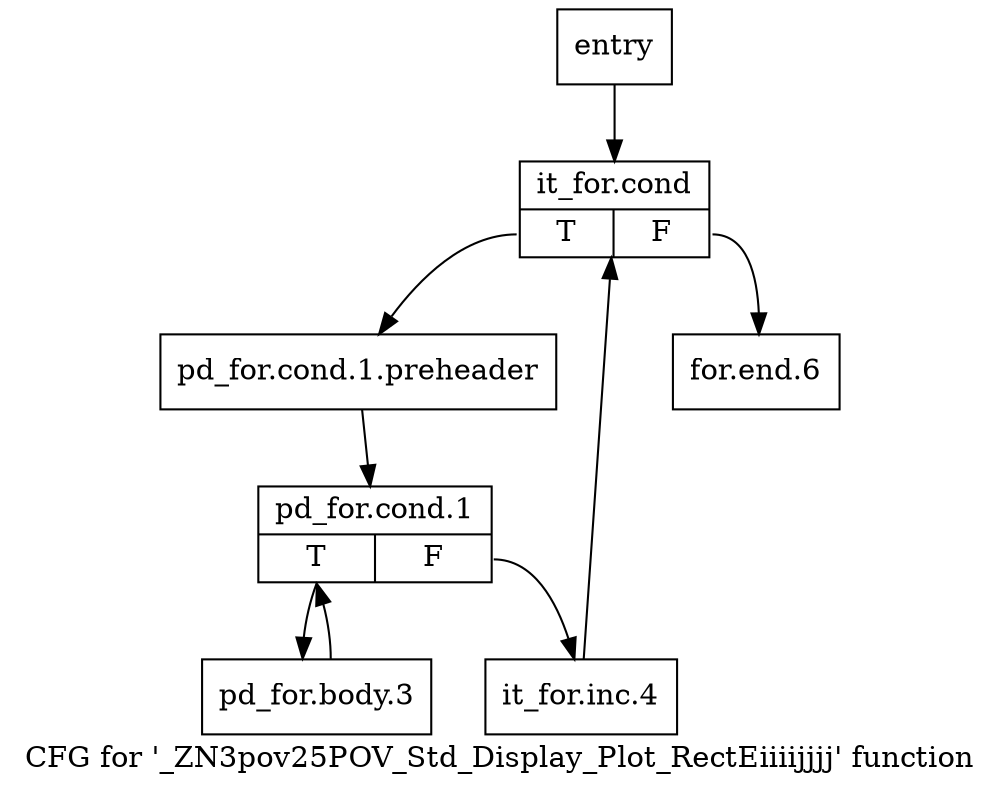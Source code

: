 digraph "CFG for '_ZN3pov25POV_Std_Display_Plot_RectEiiiijjjj' function" {
	label="CFG for '_ZN3pov25POV_Std_Display_Plot_RectEiiiijjjj' function";

	Node0x21eaf40 [shape=record,label="{entry}"];
	Node0x21eaf40 -> Node0x21eaf90;
	Node0x21eaf90 [shape=record,label="{it_for.cond|{<s0>T|<s1>F}}"];
	Node0x21eaf90:s0 -> Node0x21eafe0;
	Node0x21eaf90:s1 -> Node0x21eb120;
	Node0x21eafe0 [shape=record,label="{pd_for.cond.1.preheader}"];
	Node0x21eafe0 -> Node0x21eb030;
	Node0x21eb030 [shape=record,label="{pd_for.cond.1|{<s0>T|<s1>F}}"];
	Node0x21eb030:s0 -> Node0x21eb080;
	Node0x21eb030:s1 -> Node0x21eb0d0;
	Node0x21eb080 [shape=record,label="{pd_for.body.3}"];
	Node0x21eb080 -> Node0x21eb030;
	Node0x21eb0d0 [shape=record,label="{it_for.inc.4}"];
	Node0x21eb0d0 -> Node0x21eaf90;
	Node0x21eb120 [shape=record,label="{for.end.6}"];
}
